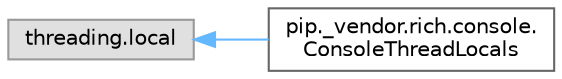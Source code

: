 digraph "Graphical Class Hierarchy"
{
 // LATEX_PDF_SIZE
  bgcolor="transparent";
  edge [fontname=Helvetica,fontsize=10,labelfontname=Helvetica,labelfontsize=10];
  node [fontname=Helvetica,fontsize=10,shape=box,height=0.2,width=0.4];
  rankdir="LR";
  Node0 [id="Node000000",label="threading.local",height=0.2,width=0.4,color="grey60", fillcolor="#E0E0E0", style="filled",tooltip=" "];
  Node0 -> Node1 [id="edge5647_Node000000_Node000001",dir="back",color="steelblue1",style="solid",tooltip=" "];
  Node1 [id="Node000001",label="pip._vendor.rich.console.\lConsoleThreadLocals",height=0.2,width=0.4,color="grey40", fillcolor="white", style="filled",URL="$df/de1/classpip_1_1__vendor_1_1rich_1_1console_1_1ConsoleThreadLocals.html",tooltip=" "];
}
